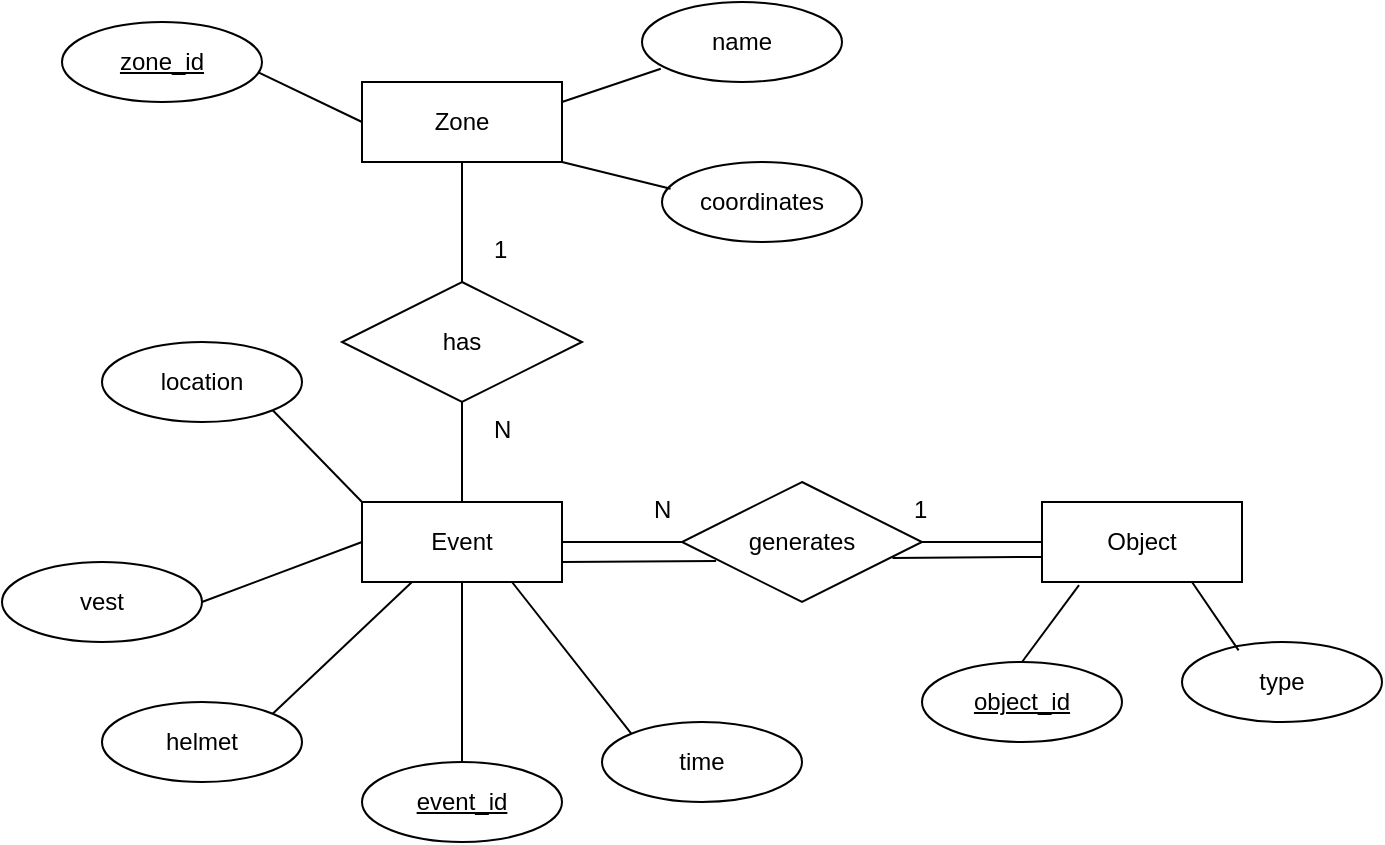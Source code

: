 <mxfile>
    <diagram id="k5ojZ9zPJf_2t_Ctm4dG" name="Page-1">
        <mxGraphModel dx="1357" dy="533" grid="1" gridSize="10" guides="1" tooltips="1" connect="1" arrows="1" fold="1" page="1" pageScale="1" pageWidth="1654" pageHeight="1169" math="0" shadow="0">
            <root>
                <mxCell id="0"/>
                <mxCell id="1" parent="0"/>
                <mxCell id="2" value="Event" style="whiteSpace=wrap;html=1;align=center;" parent="1" vertex="1">
                    <mxGeometry x="340" y="350" width="100" height="40" as="geometry"/>
                </mxCell>
                <mxCell id="5" value="" style="endArrow=none;html=1;rounded=0;entryX=0.5;entryY=0;entryDx=0;entryDy=0;exitX=0.5;exitY=1;exitDx=0;exitDy=0;" parent="1" source="2" target="15" edge="1">
                    <mxGeometry relative="1" as="geometry">
                        <mxPoint x="320" y="400" as="sourcePoint"/>
                        <mxPoint x="390" y="480" as="targetPoint"/>
                    </mxGeometry>
                </mxCell>
                <mxCell id="6" value="time" style="ellipse;whiteSpace=wrap;html=1;align=center;" parent="1" vertex="1">
                    <mxGeometry x="460" y="460" width="100" height="40" as="geometry"/>
                </mxCell>
                <mxCell id="9" value="" style="endArrow=none;html=1;rounded=0;exitX=0.75;exitY=1;exitDx=0;exitDy=0;entryX=0;entryY=0;entryDx=0;entryDy=0;" parent="1" source="2" target="6" edge="1">
                    <mxGeometry relative="1" as="geometry">
                        <mxPoint x="440" y="380" as="sourcePoint"/>
                        <mxPoint x="600" y="380" as="targetPoint"/>
                    </mxGeometry>
                </mxCell>
                <mxCell id="13" value="" style="endArrow=none;html=1;rounded=0;exitX=1;exitY=0.5;exitDx=0;exitDy=0;entryX=0;entryY=0.5;entryDx=0;entryDy=0;" parent="1" source="2" target="25" edge="1">
                    <mxGeometry relative="1" as="geometry">
                        <mxPoint x="450" y="370" as="sourcePoint"/>
                        <mxPoint x="524.645" y="405.858" as="targetPoint"/>
                    </mxGeometry>
                </mxCell>
                <mxCell id="15" value="event_id" style="ellipse;whiteSpace=wrap;html=1;align=center;fontStyle=4;" parent="1" vertex="1">
                    <mxGeometry x="340" y="480" width="100" height="40" as="geometry"/>
                </mxCell>
                <mxCell id="16" value="helmet" style="ellipse;whiteSpace=wrap;html=1;align=center;" parent="1" vertex="1">
                    <mxGeometry x="210" y="450" width="100" height="40" as="geometry"/>
                </mxCell>
                <mxCell id="18" value="" style="endArrow=none;html=1;rounded=0;exitX=1;exitY=0;exitDx=0;exitDy=0;entryX=0.25;entryY=1;entryDx=0;entryDy=0;" parent="1" source="16" target="2" edge="1">
                    <mxGeometry relative="1" as="geometry">
                        <mxPoint x="250" y="430" as="sourcePoint"/>
                        <mxPoint x="410" y="430" as="targetPoint"/>
                    </mxGeometry>
                </mxCell>
                <mxCell id="19" value="vest" style="ellipse;whiteSpace=wrap;html=1;align=center;" parent="1" vertex="1">
                    <mxGeometry x="160" y="380" width="100" height="40" as="geometry"/>
                </mxCell>
                <mxCell id="20" value="" style="endArrow=none;html=1;rounded=0;exitX=1;exitY=0.5;exitDx=0;exitDy=0;entryX=0;entryY=0.5;entryDx=0;entryDy=0;" parent="1" source="19" target="2" edge="1">
                    <mxGeometry relative="1" as="geometry">
                        <mxPoint x="250" y="369.5" as="sourcePoint"/>
                        <mxPoint x="410" y="369.5" as="targetPoint"/>
                    </mxGeometry>
                </mxCell>
                <mxCell id="21" value="location" style="ellipse;whiteSpace=wrap;html=1;align=center;" parent="1" vertex="1">
                    <mxGeometry x="210" y="270" width="100" height="40" as="geometry"/>
                </mxCell>
                <mxCell id="23" value="" style="endArrow=none;html=1;rounded=0;exitX=1;exitY=1;exitDx=0;exitDy=0;entryX=0;entryY=0;entryDx=0;entryDy=0;" parent="1" source="21" target="2" edge="1">
                    <mxGeometry relative="1" as="geometry">
                        <mxPoint x="290" y="320" as="sourcePoint"/>
                        <mxPoint x="450" y="320" as="targetPoint"/>
                    </mxGeometry>
                </mxCell>
                <mxCell id="24" value="Object" style="whiteSpace=wrap;html=1;align=center;" vertex="1" parent="1">
                    <mxGeometry x="680" y="350" width="100" height="40" as="geometry"/>
                </mxCell>
                <mxCell id="25" value="generates" style="shape=rhombus;perimeter=rhombusPerimeter;whiteSpace=wrap;html=1;align=center;" vertex="1" parent="1">
                    <mxGeometry x="500" y="340" width="120" height="60" as="geometry"/>
                </mxCell>
                <mxCell id="29" value="type" style="ellipse;whiteSpace=wrap;html=1;align=center;" vertex="1" parent="1">
                    <mxGeometry x="750" y="420" width="100" height="40" as="geometry"/>
                </mxCell>
                <mxCell id="30" value="&lt;u&gt;object_id&lt;/u&gt;" style="ellipse;whiteSpace=wrap;html=1;align=center;" vertex="1" parent="1">
                    <mxGeometry x="620" y="430" width="100" height="40" as="geometry"/>
                </mxCell>
                <mxCell id="32" value="" style="endArrow=none;html=1;rounded=0;exitX=1;exitY=0.5;exitDx=0;exitDy=0;entryX=0;entryY=0.5;entryDx=0;entryDy=0;" edge="1" parent="1" source="25" target="24">
                    <mxGeometry relative="1" as="geometry">
                        <mxPoint x="620" y="320" as="sourcePoint"/>
                        <mxPoint x="680" y="320" as="targetPoint"/>
                    </mxGeometry>
                </mxCell>
                <mxCell id="33" value="" style="endArrow=none;html=1;rounded=0;exitX=0.5;exitY=0;exitDx=0;exitDy=0;entryX=0.185;entryY=1.038;entryDx=0;entryDy=0;entryPerimeter=0;" edge="1" parent="1" source="30" target="24">
                    <mxGeometry relative="1" as="geometry">
                        <mxPoint x="630" y="380" as="sourcePoint"/>
                        <mxPoint x="690" y="380" as="targetPoint"/>
                    </mxGeometry>
                </mxCell>
                <mxCell id="34" value="" style="endArrow=none;html=1;rounded=0;exitX=0.283;exitY=0.104;exitDx=0;exitDy=0;entryX=0.75;entryY=1;entryDx=0;entryDy=0;exitPerimeter=0;" edge="1" parent="1" source="29" target="24">
                    <mxGeometry relative="1" as="geometry">
                        <mxPoint x="740" y="438" as="sourcePoint"/>
                        <mxPoint x="769" y="400" as="targetPoint"/>
                    </mxGeometry>
                </mxCell>
                <mxCell id="35" value="" style="endArrow=none;html=1;rounded=0;entryX=0.005;entryY=0.686;entryDx=0;entryDy=0;entryPerimeter=0;exitX=0.877;exitY=0.633;exitDx=0;exitDy=0;exitPerimeter=0;" edge="1" parent="1" source="25" target="24">
                    <mxGeometry relative="1" as="geometry">
                        <mxPoint x="610" y="377" as="sourcePoint"/>
                        <mxPoint x="670" y="380" as="targetPoint"/>
                    </mxGeometry>
                </mxCell>
                <mxCell id="36" value="" style="endArrow=none;html=1;rounded=0;exitX=1;exitY=0.5;exitDx=0;exitDy=0;entryX=0.142;entryY=0.658;entryDx=0;entryDy=0;entryPerimeter=0;" edge="1" parent="1" target="25">
                    <mxGeometry relative="1" as="geometry">
                        <mxPoint x="440" y="380" as="sourcePoint"/>
                        <mxPoint x="500" y="380" as="targetPoint"/>
                    </mxGeometry>
                </mxCell>
                <mxCell id="37" value="has" style="shape=rhombus;perimeter=rhombusPerimeter;whiteSpace=wrap;html=1;align=center;" vertex="1" parent="1">
                    <mxGeometry x="330" y="240" width="120" height="60" as="geometry"/>
                </mxCell>
                <mxCell id="38" value="" style="endArrow=none;html=1;rounded=0;exitX=0.5;exitY=0;exitDx=0;exitDy=0;entryX=0.5;entryY=1;entryDx=0;entryDy=0;" edge="1" parent="1" source="2" target="37">
                    <mxGeometry relative="1" as="geometry">
                        <mxPoint x="370" y="320" as="sourcePoint"/>
                        <mxPoint x="430" y="320" as="targetPoint"/>
                    </mxGeometry>
                </mxCell>
                <mxCell id="39" value="Zone" style="whiteSpace=wrap;html=1;align=center;" vertex="1" parent="1">
                    <mxGeometry x="340" y="140" width="100" height="40" as="geometry"/>
                </mxCell>
                <mxCell id="41" value="" style="endArrow=none;html=1;rounded=0;exitX=0.5;exitY=0;exitDx=0;exitDy=0;entryX=0.5;entryY=1;entryDx=0;entryDy=0;" edge="1" parent="1" source="37" target="39">
                    <mxGeometry relative="1" as="geometry">
                        <mxPoint x="389.85" y="240" as="sourcePoint"/>
                        <mxPoint x="389.85" y="190" as="targetPoint"/>
                    </mxGeometry>
                </mxCell>
                <mxCell id="42" value="&lt;u&gt;zone_id&lt;/u&gt;" style="ellipse;whiteSpace=wrap;html=1;align=center;" vertex="1" parent="1">
                    <mxGeometry x="190" y="110" width="100" height="40" as="geometry"/>
                </mxCell>
                <mxCell id="44" value="" style="endArrow=none;html=1;rounded=0;exitX=0;exitY=0.5;exitDx=0;exitDy=0;entryX=0.982;entryY=0.63;entryDx=0;entryDy=0;entryPerimeter=0;" edge="1" parent="1" source="39" target="42">
                    <mxGeometry relative="1" as="geometry">
                        <mxPoint x="310" y="200" as="sourcePoint"/>
                        <mxPoint x="310" y="140" as="targetPoint"/>
                    </mxGeometry>
                </mxCell>
                <mxCell id="46" value="name" style="ellipse;whiteSpace=wrap;html=1;align=center;" vertex="1" parent="1">
                    <mxGeometry x="480" y="100" width="100" height="40" as="geometry"/>
                </mxCell>
                <mxCell id="47" value="" style="endArrow=none;html=1;rounded=0;exitX=0.094;exitY=0.834;exitDx=0;exitDy=0;entryX=1;entryY=0.25;entryDx=0;entryDy=0;exitPerimeter=0;" edge="1" parent="1" source="46" target="39">
                    <mxGeometry relative="1" as="geometry">
                        <mxPoint x="512" y="150" as="sourcePoint"/>
                        <mxPoint x="460" y="125" as="targetPoint"/>
                    </mxGeometry>
                </mxCell>
                <mxCell id="48" value="coordinates" style="ellipse;whiteSpace=wrap;html=1;align=center;" vertex="1" parent="1">
                    <mxGeometry x="490" y="180" width="100" height="40" as="geometry"/>
                </mxCell>
                <mxCell id="49" value="" style="endArrow=none;html=1;rounded=0;exitX=0.043;exitY=0.334;exitDx=0;exitDy=0;entryX=1;entryY=1;entryDx=0;entryDy=0;exitPerimeter=0;" edge="1" parent="1" source="48" target="39">
                    <mxGeometry relative="1" as="geometry">
                        <mxPoint x="499" y="143" as="sourcePoint"/>
                        <mxPoint x="450" y="160" as="targetPoint"/>
                    </mxGeometry>
                </mxCell>
                <mxCell id="50" value="N" style="text;strokeColor=none;fillColor=none;spacingLeft=4;spacingRight=4;overflow=hidden;rotatable=0;points=[[0,0.5],[1,0.5]];portConstraint=eastwest;fontSize=12;whiteSpace=wrap;html=1;" vertex="1" parent="1">
                    <mxGeometry x="480" y="340" width="40" height="30" as="geometry"/>
                </mxCell>
                <mxCell id="51" value="1" style="text;strokeColor=none;fillColor=none;spacingLeft=4;spacingRight=4;overflow=hidden;rotatable=0;points=[[0,0.5],[1,0.5]];portConstraint=eastwest;fontSize=12;whiteSpace=wrap;html=1;" vertex="1" parent="1">
                    <mxGeometry x="610" y="340" width="40" height="30" as="geometry"/>
                </mxCell>
                <mxCell id="52" value="N" style="text;strokeColor=none;fillColor=none;spacingLeft=4;spacingRight=4;overflow=hidden;rotatable=0;points=[[0,0.5],[1,0.5]];portConstraint=eastwest;fontSize=12;whiteSpace=wrap;html=1;" vertex="1" parent="1">
                    <mxGeometry x="400" y="300" width="40" height="30" as="geometry"/>
                </mxCell>
                <mxCell id="53" value="1" style="text;strokeColor=none;fillColor=none;spacingLeft=4;spacingRight=4;overflow=hidden;rotatable=0;points=[[0,0.5],[1,0.5]];portConstraint=eastwest;fontSize=12;whiteSpace=wrap;html=1;" vertex="1" parent="1">
                    <mxGeometry x="400" y="210" width="40" height="30" as="geometry"/>
                </mxCell>
            </root>
        </mxGraphModel>
    </diagram>
</mxfile>
